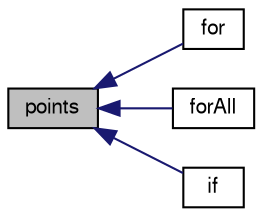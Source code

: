 digraph "points"
{
  bgcolor="transparent";
  edge [fontname="FreeSans",fontsize="10",labelfontname="FreeSans",labelfontsize="10"];
  node [fontname="FreeSans",fontsize="10",shape=record];
  rankdir="LR";
  Node56 [label="points",height=0.2,width=0.4,color="black", fillcolor="grey75", style="filled", fontcolor="black"];
  Node56 -> Node57 [dir="back",color="midnightblue",fontsize="10",style="solid",fontname="FreeSans"];
  Node57 [label="for",height=0.2,width=0.4,color="black",URL="$a17900.html#ad479eb5a9201d048935c6e155ab02e8a"];
  Node56 -> Node58 [dir="back",color="midnightblue",fontsize="10",style="solid",fontname="FreeSans"];
  Node58 [label="forAll",height=0.2,width=0.4,color="black",URL="$a17900.html#a8d531141f83ba6902e66ab7e9bf39c72"];
  Node56 -> Node59 [dir="back",color="midnightblue",fontsize="10",style="solid",fontname="FreeSans"];
  Node59 [label="if",height=0.2,width=0.4,color="black",URL="$a17900.html#a0aa248abe1ff203b5587a751b19fa557"];
}
